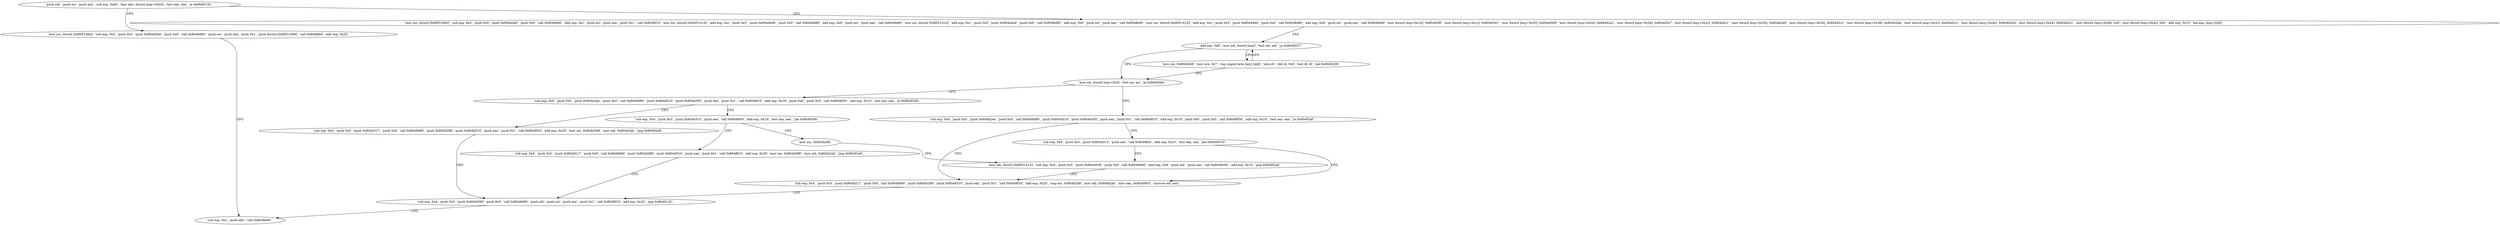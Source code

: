 digraph "func" {
"134516987" [label = "'push edi', 'push esi', 'push ebx', 'sub esp, 0x40', 'mov ebx, dword [esp+0x50]', 'test ebx, ebx', 'je 0x804913b', " ]
"134517051" [label = "'mov esi, dword [0x8051464]', 'sub esp, 0x4', 'push 0x5', 'push 0x804d3e0', 'push 0x0', 'call 0x8048d80', 'add esp, 0xc', 'push esi', 'push eax', 'push 0x1', 'call 0x8048f10', 'mov esi, dword [0x8051414]', 'add esp, 0xc', 'push 0x5', 'push 0x804d408', 'push 0x0', 'call 0x8048d80', 'add esp, 0x8', 'push esi', 'push eax', 'call 0x8048e90', 'mov esi, dword [0x8051414]', 'add esp, 0xc', 'push 0x5', 'push 0x804d4a4', 'push 0x0', 'call 0x8048d80', 'add esp, 0x8', 'push esi', 'push eax', 'call 0x8048e90', 'mov esi, dword [0x8051414]', 'add esp, 0xc', 'push 0x5', 'push 0x804d4d4', 'push 0x0', 'call 0x8048d80', 'add esp, 0x8', 'push esi', 'push eax', 'call 0x8048e90', 'mov dword [esp+0x18], 0x804d28f', 'mov dword [esp+0x1c], 0x804d291', 'mov dword [esp+0x20], 0x804d309', 'mov dword [esp+0x24], 0x804d2a1', 'mov dword [esp+0x28], 0x804d2b7', 'mov dword [esp+0x2c], 0x804d2c1', 'mov dword [esp+0x30], 0x804d2d0', 'mov dword [esp+0x34], 0x804d2c1', 'mov dword [esp+0x38], 0x804d2da', 'mov dword [esp+0x3c], 0x804d2c1', 'mov dword [esp+0x40], 0x804d2e4', 'mov dword [esp+0x44], 0x804d2c1', 'mov dword [esp+0x48], 0x0', 'mov dword [esp+0x4c], 0x0', 'add esp, 0x10', 'lea eax, [esp+0x8]', " ]
"134517001" [label = "'mov esi, dword [0x8051464]', 'sub esp, 0x4', 'push 0x5', 'push 0x804d3b8', 'push 0x0', 'call 0x8048d80', 'push esi', 'push eax', 'push 0x1', 'push dword [0x8051408]', 'call 0x8048fa0', 'add esp, 0x20', " ]
"134517304" [label = "'add eax, 0x8', 'mov edi, dword [eax]', 'test edi, edi', 'je 0x8049257', " ]
"134517042" [label = "'sub esp, 0xc', 'push ebx', 'call 0x8048e80', " ]
"134517335" [label = "'mov esi, dword [eax+0x4]', 'test esi, esi', 'je 0x804936e', " ]
"134517614" [label = "'sub esp, 0x4', 'push 0x5', 'push 0x804d2ee', 'push 0x0', 'call 0x8048d80', 'push 0x804d510', 'push 0x804d305', 'push eax', 'push 0x1', 'call 0x8048f10', 'add esp, 0x18', 'push 0x0', 'push 0x5', 'call 0x8048f30', 'add esp, 0x10', 'test eax, eax', 'je 0x8049339', " ]
"134517346" [label = "'sub esp, 0x4', 'push 0x5', 'push 0x804d2ee', 'push 0x0', 'call 0x8048d80', 'push 0x804d510', 'push 0x804d305', 'push eax', 'push 0x1', 'call 0x8048f10', 'add esp, 0x18', 'push 0x0', 'push 0x5', 'call 0x8048f30', 'add esp, 0x10', 'test eax, eax', 'je 0x80492af', " ]
"134517313" [label = "'mov esi, 0x804d288', 'mov ecx, 0x7', 'rep cmpsb byte [esi], [edi]', 'seta dl', 'sbb dl, 0x0', 'test dl, dl', 'jne 0x8049238', " ]
"134517561" [label = "'sub esp, 0x4', 'push 0x5', 'push 0x804d317', 'push 0x0', 'call 0x8048d80', 'push 0x804d288', 'push 0x804d510', 'push eax', 'push 0x1', 'call 0x8048f10', 'add esp, 0x20', 'mov esi, 0x804d288', 'mov edi, 0x804d2ab', 'jmp 0x80492e8', " ]
"134517668" [label = "'sub esp, 0x4', 'push 0x3', 'push 0x804d313', 'push eax', 'call 0x8048fc0', 'add esp, 0x10', 'test eax, eax', 'jne 0x804930b', " ]
"134517423" [label = "'sub esp, 0x4', 'push 0x5', 'push 0x804d317', 'push 0x0', 'call 0x8048d80', 'push 0x804d288', 'push 0x804d510', 'push eax', 'push 0x1', 'call 0x8048f10', 'add esp, 0x20', 'cmp esi, 0x804d288', 'mov edi, 0x804d2ab', 'mov eax, 0x804d803', 'cmovne edi, eax', " ]
"134517400" [label = "'sub esp, 0x4', 'push 0x3', 'push 0x804d313', 'push eax', 'call 0x8048fc0', 'add esp, 0x10', 'test eax, eax', 'jne 0x8049310', " ]
"134517480" [label = "'sub esp, 0x4', 'push 0x5', 'push 0x804d580', 'push 0x0', 'call 0x8048d80', 'push edi', 'push esi', 'push eax', 'push 0x1', 'call 0x8048f10', 'add esp, 0x20', 'jmp 0x8049132', " ]
"134517515" [label = "'mov esi, 0x804d288', " ]
"134517695" [label = "'sub esp, 0x4', 'push 0x5', 'push 0x804d317', 'push 0x0', 'call 0x8048d80', 'push 0x804d288', 'push 0x804d510', 'push eax', 'push 0x1', 'call 0x8048f10', 'add esp, 0x20', 'mov esi, 0x804d288', 'mov edi, 0x804d2ab', 'jmp 0x80492e8', " ]
"134517520" [label = "'mov edi, dword [0x8051414]', 'sub esp, 0x4', 'push 0x5', 'push 0x804d538', 'push 0x0', 'call 0x8048d80', 'add esp, 0x8', 'push edi', 'push eax', 'call 0x8048e90', 'add esp, 0x10', 'jmp 0x80492af', " ]
"134516987" -> "134517051" [ label = "CFG" ]
"134516987" -> "134517001" [ label = "CFG" ]
"134517051" -> "134517304" [ label = "CFG" ]
"134517001" -> "134517042" [ label = "CFG" ]
"134517304" -> "134517335" [ label = "CFG" ]
"134517304" -> "134517313" [ label = "CFG" ]
"134517335" -> "134517614" [ label = "CFG" ]
"134517335" -> "134517346" [ label = "CFG" ]
"134517614" -> "134517561" [ label = "CFG" ]
"134517614" -> "134517668" [ label = "CFG" ]
"134517346" -> "134517423" [ label = "CFG" ]
"134517346" -> "134517400" [ label = "CFG" ]
"134517313" -> "134517304" [ label = "CFG" ]
"134517313" -> "134517335" [ label = "CFG" ]
"134517561" -> "134517480" [ label = "CFG" ]
"134517668" -> "134517515" [ label = "CFG" ]
"134517668" -> "134517695" [ label = "CFG" ]
"134517423" -> "134517480" [ label = "CFG" ]
"134517400" -> "134517520" [ label = "CFG" ]
"134517400" -> "134517423" [ label = "CFG" ]
"134517480" -> "134517042" [ label = "CFG" ]
"134517515" -> "134517520" [ label = "CFG" ]
"134517695" -> "134517480" [ label = "CFG" ]
"134517520" -> "134517423" [ label = "CFG" ]
}
